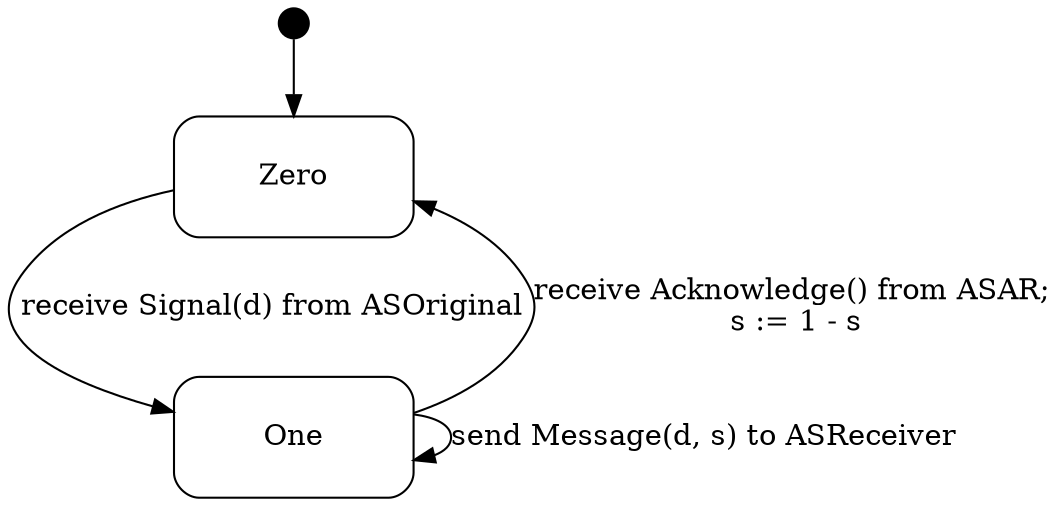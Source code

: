digraph Sender {
  compound = true;
  rank = LR;
node [shape = "point", height = "0.2"] Zero_extra node [shape = "Mrecord", height = "0.8", width = "1.6"] Zero Zero_extra -> Zero

node [shape = "Mrecord", height = "0.8", width = "1.6"] One



Zero -> One [label = "receive Signal(d) from ASOriginal"];

One -> Zero [label = "receive Acknowledge() from ASAR;\n s := 1 - s"];

One -> One [label = "send Message(d, s) to ASReceiver"];

}

